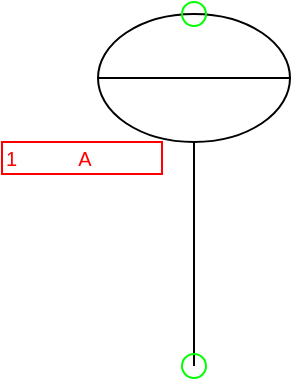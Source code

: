 <mxfile compressed="false" version="20.3.0" type="device">
  <diagram name="PA007A" id="ir_UwXEa_cwXEH2wF1wZ">
    <mxGraphModel dx="782" dy="531" grid="1" gridSize="2" guides="1" tooltips="1" connect="1" arrows="1" fold="1" page="1" pageScale="1" pageWidth="1169" pageHeight="827" math="0" shadow="0">
      <root>
        <mxCell id="BEWwOQczyJ-714RrXKeb-0" />
        <mxCell id="BEWwOQczyJ-714RrXKeb-131" value="Label" style="" parent="BEWwOQczyJ-714RrXKeb-0" />
        <object label="%LabelLines%&amp;nbsp; &amp;nbsp; &amp;nbsp; &amp;nbsp; &amp;nbsp; &amp;nbsp;%LabelIndex%" placeholders="1" LabelLines="1" LabelIndex="A" id="dnt_Vx81_Dw-NQG4vz2W-0">
          <mxCell style="rounded=0;whiteSpace=wrap;html=1;fillColor=none;strokeColor=#FF0000;fontColor=#FF0000;fontSize=10;align=left;" parent="BEWwOQczyJ-714RrXKeb-131" vertex="1">
            <mxGeometry x="288" y="272" width="80" height="16" as="geometry" />
          </mxCell>
        </object>
        <object label="Symbol" Width="6" Height="11" UoM="mm" id="BEWwOQczyJ-714RrXKeb-136">
          <mxCell style="" parent="BEWwOQczyJ-714RrXKeb-0" />
        </object>
        <mxCell id="BEWwOQczyJ-714RrXKeb-138" value="" style="endArrow=none;html=1;rounded=0;" parent="BEWwOQczyJ-714RrXKeb-136" edge="1">
          <mxGeometry width="50" height="50" relative="1" as="geometry">
            <mxPoint x="384" y="384" as="sourcePoint" />
            <mxPoint x="384" y="272" as="targetPoint" />
          </mxGeometry>
        </mxCell>
        <mxCell id="usJmNED7wF7PS3l4gfnT-4" value="" style="ellipse;whiteSpace=wrap;html=1;fillColor=none;" parent="BEWwOQczyJ-714RrXKeb-136" vertex="1">
          <mxGeometry x="336" y="208" width="96" height="64" as="geometry" />
        </mxCell>
        <mxCell id="usJmNED7wF7PS3l4gfnT-5" value="" style="endArrow=none;html=1;rounded=0;exitX=0;exitY=0.5;exitDx=0;exitDy=0;entryX=1;entryY=0.5;entryDx=0;entryDy=0;" parent="BEWwOQczyJ-714RrXKeb-136" source="usJmNED7wF7PS3l4gfnT-4" target="usJmNED7wF7PS3l4gfnT-4" edge="1">
          <mxGeometry width="50" height="50" relative="1" as="geometry">
            <mxPoint x="336" y="224" as="sourcePoint" />
            <mxPoint x="432" y="224" as="targetPoint" />
          </mxGeometry>
        </mxCell>
        <mxCell id="BEWwOQczyJ-714RrXKeb-124" value="Connection" style="" parent="BEWwOQczyJ-714RrXKeb-0" />
        <object label="Connection" PipingConnector="N" LabelConnector="N" SignalConnector="N" Direction="90" AuxiliaryConnector="Y" id="BEWwOQczyJ-714RrXKeb-125">
          <mxCell style="vsdxID=1407;fillColor=none;gradientColor=none;shape=stencil(rVFbDsIgEDwNnyQU4glqvcfGblsilmZBS28vZGMsxg9j/JvZmX1kR5g2TLCg0CpE8hdcbR8nYY5CaztPSDZmJEwnTDt4wpH8be6ZL1CcBV39vUxI3KdKh1YbswPTEzuBzlmiVGmKau9zUKM+jlJJQrJBko8QrZ+rrQ5oRJnXyMHBWElhRVx25ebnw/5zVvPFWRm83jxY5zilvf4eSy5xpKZ7AA==);strokeColor=#00FF00;strokeWidth=1;points=[[0.5,0.5,0,0,0]];labelBackgroundColor=none;rounded=0;html=1;whiteSpace=wrap;aspect=fixed;noLabel=1;snapToPoint=1;container=0;fontSize=16;" parent="BEWwOQczyJ-714RrXKeb-124" vertex="1">
            <mxGeometry x="378" y="378" width="12" height="12" as="geometry" />
          </mxCell>
        </object>
        <object label="Connection" PipingConnector="N" LabelConnector="N" SignalConnector="Y" Direction="270" id="BEWwOQczyJ-714RrXKeb-126">
          <mxCell style="vsdxID=1407;fillColor=none;gradientColor=none;shape=stencil(rVFbDsIgEDwNnyQU4glqvcfGblsilmZBS28vZGMsxg9j/JvZmX1kR5g2TLCg0CpE8hdcbR8nYY5CaztPSDZmJEwnTDt4wpH8be6ZL1CcBV39vUxI3KdKh1YbswPTEzuBzlmiVGmKau9zUKM+jlJJQrJBko8QrZ+rrQ5oRJnXyMHBWElhRVx25ebnw/5zVvPFWRm83jxY5zilvf4eSy5xpKZ7AA==);strokeColor=#00FF00;strokeWidth=1;points=[[0.5,0.5,0,0,0]];labelBackgroundColor=none;rounded=0;html=1;whiteSpace=wrap;aspect=fixed;noLabel=1;snapToPoint=1;container=0;fontSize=16;" parent="BEWwOQczyJ-714RrXKeb-124" vertex="1">
            <mxGeometry x="378" y="202" width="12" height="12" as="geometry" />
          </mxCell>
        </object>
        <mxCell id="BEWwOQczyJ-714RrXKeb-134" value="Origo" style="locked=1;" parent="BEWwOQczyJ-714RrXKeb-0" visible="0" />
        <object label="origo" id="BEWwOQczyJ-714RrXKeb-135">
          <mxCell style="vsdxID=1407;fillColor=none;gradientColor=none;shape=stencil(rVFbDsIgEDwNnyQU4glqvcfGblsilmZBS28vZGMsxg9j/JvZmX1kR5g2TLCg0CpE8hdcbR8nYY5CaztPSDZmJEwnTDt4wpH8be6ZL1CcBV39vUxI3KdKh1YbswPTEzuBzlmiVGmKau9zUKM+jlJJQrJBko8QrZ+rrQ5oRJnXyMHBWElhRVx25ebnw/5zVvPFWRm83jxY5zilvf4eSy5xpKZ7AA==);strokeColor=#ff0000;strokeWidth=1;points=[[0.5,0.5,0,0,0]];labelBackgroundColor=none;rounded=0;html=1;whiteSpace=wrap;aspect=fixed;noLabel=1;snapToPoint=1;" parent="BEWwOQczyJ-714RrXKeb-134" vertex="1">
            <mxGeometry x="380.06" y="380.06" width="7.874" height="7.87" as="geometry" />
          </mxCell>
        </object>
      </root>
    </mxGraphModel>
  </diagram>
</mxfile>
